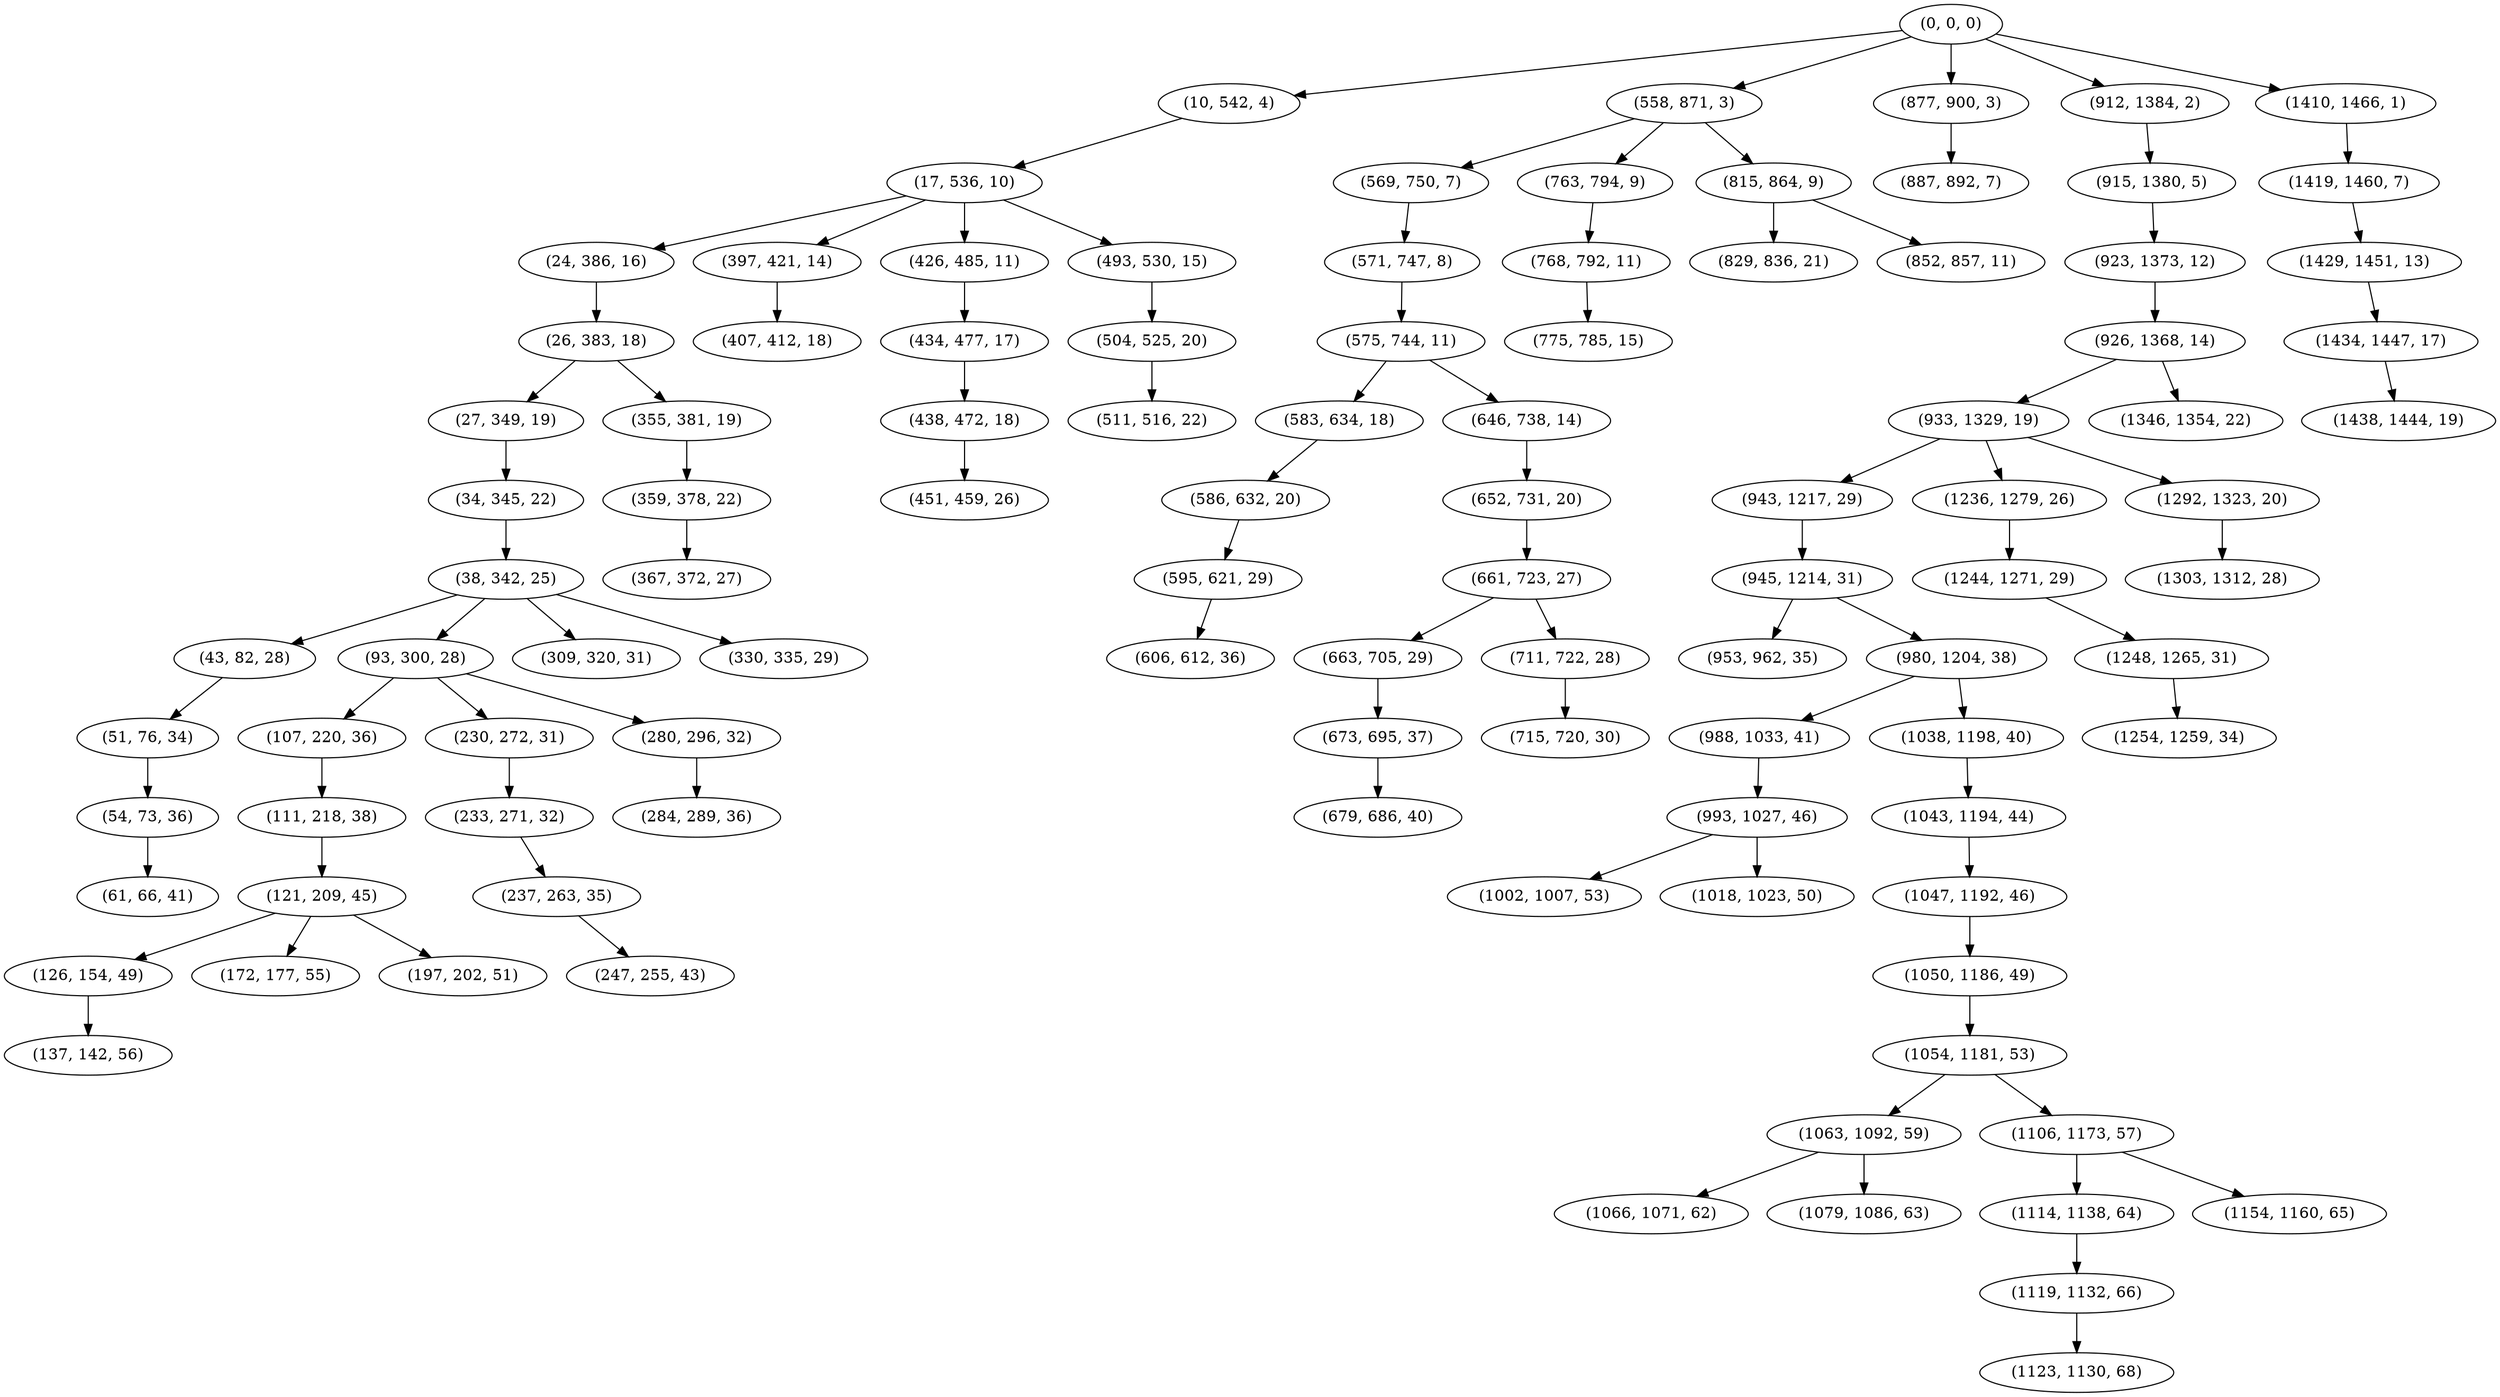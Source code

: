 digraph tree {
    "(0, 0, 0)";
    "(10, 542, 4)";
    "(17, 536, 10)";
    "(24, 386, 16)";
    "(26, 383, 18)";
    "(27, 349, 19)";
    "(34, 345, 22)";
    "(38, 342, 25)";
    "(43, 82, 28)";
    "(51, 76, 34)";
    "(54, 73, 36)";
    "(61, 66, 41)";
    "(93, 300, 28)";
    "(107, 220, 36)";
    "(111, 218, 38)";
    "(121, 209, 45)";
    "(126, 154, 49)";
    "(137, 142, 56)";
    "(172, 177, 55)";
    "(197, 202, 51)";
    "(230, 272, 31)";
    "(233, 271, 32)";
    "(237, 263, 35)";
    "(247, 255, 43)";
    "(280, 296, 32)";
    "(284, 289, 36)";
    "(309, 320, 31)";
    "(330, 335, 29)";
    "(355, 381, 19)";
    "(359, 378, 22)";
    "(367, 372, 27)";
    "(397, 421, 14)";
    "(407, 412, 18)";
    "(426, 485, 11)";
    "(434, 477, 17)";
    "(438, 472, 18)";
    "(451, 459, 26)";
    "(493, 530, 15)";
    "(504, 525, 20)";
    "(511, 516, 22)";
    "(558, 871, 3)";
    "(569, 750, 7)";
    "(571, 747, 8)";
    "(575, 744, 11)";
    "(583, 634, 18)";
    "(586, 632, 20)";
    "(595, 621, 29)";
    "(606, 612, 36)";
    "(646, 738, 14)";
    "(652, 731, 20)";
    "(661, 723, 27)";
    "(663, 705, 29)";
    "(673, 695, 37)";
    "(679, 686, 40)";
    "(711, 722, 28)";
    "(715, 720, 30)";
    "(763, 794, 9)";
    "(768, 792, 11)";
    "(775, 785, 15)";
    "(815, 864, 9)";
    "(829, 836, 21)";
    "(852, 857, 11)";
    "(877, 900, 3)";
    "(887, 892, 7)";
    "(912, 1384, 2)";
    "(915, 1380, 5)";
    "(923, 1373, 12)";
    "(926, 1368, 14)";
    "(933, 1329, 19)";
    "(943, 1217, 29)";
    "(945, 1214, 31)";
    "(953, 962, 35)";
    "(980, 1204, 38)";
    "(988, 1033, 41)";
    "(993, 1027, 46)";
    "(1002, 1007, 53)";
    "(1018, 1023, 50)";
    "(1038, 1198, 40)";
    "(1043, 1194, 44)";
    "(1047, 1192, 46)";
    "(1050, 1186, 49)";
    "(1054, 1181, 53)";
    "(1063, 1092, 59)";
    "(1066, 1071, 62)";
    "(1079, 1086, 63)";
    "(1106, 1173, 57)";
    "(1114, 1138, 64)";
    "(1119, 1132, 66)";
    "(1123, 1130, 68)";
    "(1154, 1160, 65)";
    "(1236, 1279, 26)";
    "(1244, 1271, 29)";
    "(1248, 1265, 31)";
    "(1254, 1259, 34)";
    "(1292, 1323, 20)";
    "(1303, 1312, 28)";
    "(1346, 1354, 22)";
    "(1410, 1466, 1)";
    "(1419, 1460, 7)";
    "(1429, 1451, 13)";
    "(1434, 1447, 17)";
    "(1438, 1444, 19)";
    "(0, 0, 0)" -> "(10, 542, 4)";
    "(0, 0, 0)" -> "(558, 871, 3)";
    "(0, 0, 0)" -> "(877, 900, 3)";
    "(0, 0, 0)" -> "(912, 1384, 2)";
    "(0, 0, 0)" -> "(1410, 1466, 1)";
    "(10, 542, 4)" -> "(17, 536, 10)";
    "(17, 536, 10)" -> "(24, 386, 16)";
    "(17, 536, 10)" -> "(397, 421, 14)";
    "(17, 536, 10)" -> "(426, 485, 11)";
    "(17, 536, 10)" -> "(493, 530, 15)";
    "(24, 386, 16)" -> "(26, 383, 18)";
    "(26, 383, 18)" -> "(27, 349, 19)";
    "(26, 383, 18)" -> "(355, 381, 19)";
    "(27, 349, 19)" -> "(34, 345, 22)";
    "(34, 345, 22)" -> "(38, 342, 25)";
    "(38, 342, 25)" -> "(43, 82, 28)";
    "(38, 342, 25)" -> "(93, 300, 28)";
    "(38, 342, 25)" -> "(309, 320, 31)";
    "(38, 342, 25)" -> "(330, 335, 29)";
    "(43, 82, 28)" -> "(51, 76, 34)";
    "(51, 76, 34)" -> "(54, 73, 36)";
    "(54, 73, 36)" -> "(61, 66, 41)";
    "(93, 300, 28)" -> "(107, 220, 36)";
    "(93, 300, 28)" -> "(230, 272, 31)";
    "(93, 300, 28)" -> "(280, 296, 32)";
    "(107, 220, 36)" -> "(111, 218, 38)";
    "(111, 218, 38)" -> "(121, 209, 45)";
    "(121, 209, 45)" -> "(126, 154, 49)";
    "(121, 209, 45)" -> "(172, 177, 55)";
    "(121, 209, 45)" -> "(197, 202, 51)";
    "(126, 154, 49)" -> "(137, 142, 56)";
    "(230, 272, 31)" -> "(233, 271, 32)";
    "(233, 271, 32)" -> "(237, 263, 35)";
    "(237, 263, 35)" -> "(247, 255, 43)";
    "(280, 296, 32)" -> "(284, 289, 36)";
    "(355, 381, 19)" -> "(359, 378, 22)";
    "(359, 378, 22)" -> "(367, 372, 27)";
    "(397, 421, 14)" -> "(407, 412, 18)";
    "(426, 485, 11)" -> "(434, 477, 17)";
    "(434, 477, 17)" -> "(438, 472, 18)";
    "(438, 472, 18)" -> "(451, 459, 26)";
    "(493, 530, 15)" -> "(504, 525, 20)";
    "(504, 525, 20)" -> "(511, 516, 22)";
    "(558, 871, 3)" -> "(569, 750, 7)";
    "(558, 871, 3)" -> "(763, 794, 9)";
    "(558, 871, 3)" -> "(815, 864, 9)";
    "(569, 750, 7)" -> "(571, 747, 8)";
    "(571, 747, 8)" -> "(575, 744, 11)";
    "(575, 744, 11)" -> "(583, 634, 18)";
    "(575, 744, 11)" -> "(646, 738, 14)";
    "(583, 634, 18)" -> "(586, 632, 20)";
    "(586, 632, 20)" -> "(595, 621, 29)";
    "(595, 621, 29)" -> "(606, 612, 36)";
    "(646, 738, 14)" -> "(652, 731, 20)";
    "(652, 731, 20)" -> "(661, 723, 27)";
    "(661, 723, 27)" -> "(663, 705, 29)";
    "(661, 723, 27)" -> "(711, 722, 28)";
    "(663, 705, 29)" -> "(673, 695, 37)";
    "(673, 695, 37)" -> "(679, 686, 40)";
    "(711, 722, 28)" -> "(715, 720, 30)";
    "(763, 794, 9)" -> "(768, 792, 11)";
    "(768, 792, 11)" -> "(775, 785, 15)";
    "(815, 864, 9)" -> "(829, 836, 21)";
    "(815, 864, 9)" -> "(852, 857, 11)";
    "(877, 900, 3)" -> "(887, 892, 7)";
    "(912, 1384, 2)" -> "(915, 1380, 5)";
    "(915, 1380, 5)" -> "(923, 1373, 12)";
    "(923, 1373, 12)" -> "(926, 1368, 14)";
    "(926, 1368, 14)" -> "(933, 1329, 19)";
    "(926, 1368, 14)" -> "(1346, 1354, 22)";
    "(933, 1329, 19)" -> "(943, 1217, 29)";
    "(933, 1329, 19)" -> "(1236, 1279, 26)";
    "(933, 1329, 19)" -> "(1292, 1323, 20)";
    "(943, 1217, 29)" -> "(945, 1214, 31)";
    "(945, 1214, 31)" -> "(953, 962, 35)";
    "(945, 1214, 31)" -> "(980, 1204, 38)";
    "(980, 1204, 38)" -> "(988, 1033, 41)";
    "(980, 1204, 38)" -> "(1038, 1198, 40)";
    "(988, 1033, 41)" -> "(993, 1027, 46)";
    "(993, 1027, 46)" -> "(1002, 1007, 53)";
    "(993, 1027, 46)" -> "(1018, 1023, 50)";
    "(1038, 1198, 40)" -> "(1043, 1194, 44)";
    "(1043, 1194, 44)" -> "(1047, 1192, 46)";
    "(1047, 1192, 46)" -> "(1050, 1186, 49)";
    "(1050, 1186, 49)" -> "(1054, 1181, 53)";
    "(1054, 1181, 53)" -> "(1063, 1092, 59)";
    "(1054, 1181, 53)" -> "(1106, 1173, 57)";
    "(1063, 1092, 59)" -> "(1066, 1071, 62)";
    "(1063, 1092, 59)" -> "(1079, 1086, 63)";
    "(1106, 1173, 57)" -> "(1114, 1138, 64)";
    "(1106, 1173, 57)" -> "(1154, 1160, 65)";
    "(1114, 1138, 64)" -> "(1119, 1132, 66)";
    "(1119, 1132, 66)" -> "(1123, 1130, 68)";
    "(1236, 1279, 26)" -> "(1244, 1271, 29)";
    "(1244, 1271, 29)" -> "(1248, 1265, 31)";
    "(1248, 1265, 31)" -> "(1254, 1259, 34)";
    "(1292, 1323, 20)" -> "(1303, 1312, 28)";
    "(1410, 1466, 1)" -> "(1419, 1460, 7)";
    "(1419, 1460, 7)" -> "(1429, 1451, 13)";
    "(1429, 1451, 13)" -> "(1434, 1447, 17)";
    "(1434, 1447, 17)" -> "(1438, 1444, 19)";
}

